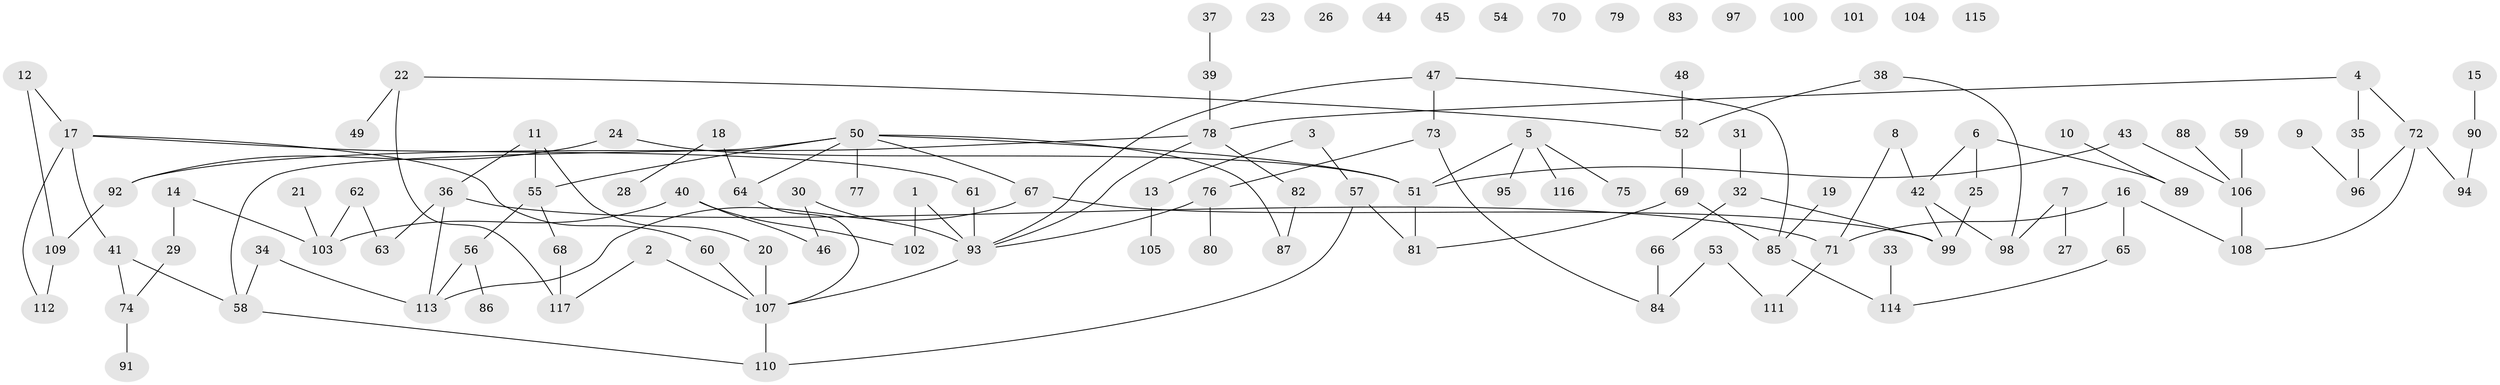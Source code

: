 // Generated by graph-tools (version 1.1) at 2025/33/03/09/25 02:33:28]
// undirected, 117 vertices, 131 edges
graph export_dot {
graph [start="1"]
  node [color=gray90,style=filled];
  1;
  2;
  3;
  4;
  5;
  6;
  7;
  8;
  9;
  10;
  11;
  12;
  13;
  14;
  15;
  16;
  17;
  18;
  19;
  20;
  21;
  22;
  23;
  24;
  25;
  26;
  27;
  28;
  29;
  30;
  31;
  32;
  33;
  34;
  35;
  36;
  37;
  38;
  39;
  40;
  41;
  42;
  43;
  44;
  45;
  46;
  47;
  48;
  49;
  50;
  51;
  52;
  53;
  54;
  55;
  56;
  57;
  58;
  59;
  60;
  61;
  62;
  63;
  64;
  65;
  66;
  67;
  68;
  69;
  70;
  71;
  72;
  73;
  74;
  75;
  76;
  77;
  78;
  79;
  80;
  81;
  82;
  83;
  84;
  85;
  86;
  87;
  88;
  89;
  90;
  91;
  92;
  93;
  94;
  95;
  96;
  97;
  98;
  99;
  100;
  101;
  102;
  103;
  104;
  105;
  106;
  107;
  108;
  109;
  110;
  111;
  112;
  113;
  114;
  115;
  116;
  117;
  1 -- 93;
  1 -- 102;
  2 -- 107;
  2 -- 117;
  3 -- 13;
  3 -- 57;
  4 -- 35;
  4 -- 72;
  4 -- 78;
  5 -- 51;
  5 -- 75;
  5 -- 95;
  5 -- 116;
  6 -- 25;
  6 -- 42;
  6 -- 89;
  7 -- 27;
  7 -- 98;
  8 -- 42;
  8 -- 71;
  9 -- 96;
  10 -- 89;
  11 -- 20;
  11 -- 36;
  11 -- 55;
  12 -- 17;
  12 -- 109;
  13 -- 105;
  14 -- 29;
  14 -- 103;
  15 -- 90;
  16 -- 65;
  16 -- 71;
  16 -- 108;
  17 -- 41;
  17 -- 60;
  17 -- 61;
  17 -- 112;
  18 -- 28;
  18 -- 64;
  19 -- 85;
  20 -- 107;
  21 -- 103;
  22 -- 49;
  22 -- 52;
  22 -- 117;
  24 -- 51;
  24 -- 92;
  25 -- 99;
  29 -- 74;
  30 -- 46;
  30 -- 93;
  31 -- 32;
  32 -- 66;
  32 -- 99;
  33 -- 114;
  34 -- 58;
  34 -- 113;
  35 -- 96;
  36 -- 63;
  36 -- 71;
  36 -- 113;
  37 -- 39;
  38 -- 52;
  38 -- 98;
  39 -- 78;
  40 -- 46;
  40 -- 102;
  40 -- 103;
  41 -- 58;
  41 -- 74;
  42 -- 98;
  42 -- 99;
  43 -- 51;
  43 -- 106;
  47 -- 73;
  47 -- 85;
  47 -- 93;
  48 -- 52;
  50 -- 51;
  50 -- 55;
  50 -- 58;
  50 -- 64;
  50 -- 67;
  50 -- 77;
  50 -- 87;
  51 -- 81;
  52 -- 69;
  53 -- 84;
  53 -- 111;
  55 -- 56;
  55 -- 68;
  56 -- 86;
  56 -- 113;
  57 -- 81;
  57 -- 110;
  58 -- 110;
  59 -- 106;
  60 -- 107;
  61 -- 93;
  62 -- 63;
  62 -- 103;
  64 -- 107;
  65 -- 114;
  66 -- 84;
  67 -- 99;
  67 -- 113;
  68 -- 117;
  69 -- 81;
  69 -- 85;
  71 -- 111;
  72 -- 94;
  72 -- 96;
  72 -- 108;
  73 -- 76;
  73 -- 84;
  74 -- 91;
  76 -- 80;
  76 -- 93;
  78 -- 82;
  78 -- 92;
  78 -- 93;
  82 -- 87;
  85 -- 114;
  88 -- 106;
  90 -- 94;
  92 -- 109;
  93 -- 107;
  106 -- 108;
  107 -- 110;
  109 -- 112;
}
